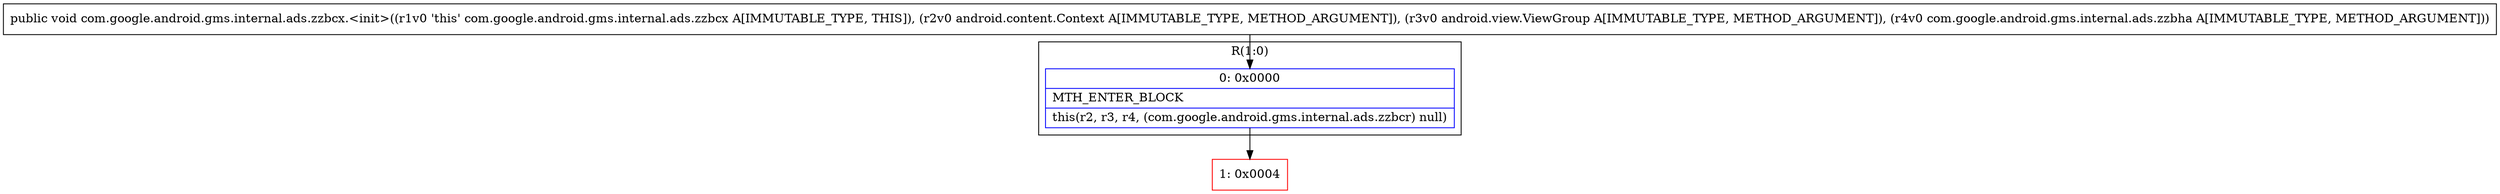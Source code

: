 digraph "CFG forcom.google.android.gms.internal.ads.zzbcx.\<init\>(Landroid\/content\/Context;Landroid\/view\/ViewGroup;Lcom\/google\/android\/gms\/internal\/ads\/zzbha;)V" {
subgraph cluster_Region_2099195493 {
label = "R(1:0)";
node [shape=record,color=blue];
Node_0 [shape=record,label="{0\:\ 0x0000|MTH_ENTER_BLOCK\l|this(r2, r3, r4, (com.google.android.gms.internal.ads.zzbcr) null)\l}"];
}
Node_1 [shape=record,color=red,label="{1\:\ 0x0004}"];
MethodNode[shape=record,label="{public void com.google.android.gms.internal.ads.zzbcx.\<init\>((r1v0 'this' com.google.android.gms.internal.ads.zzbcx A[IMMUTABLE_TYPE, THIS]), (r2v0 android.content.Context A[IMMUTABLE_TYPE, METHOD_ARGUMENT]), (r3v0 android.view.ViewGroup A[IMMUTABLE_TYPE, METHOD_ARGUMENT]), (r4v0 com.google.android.gms.internal.ads.zzbha A[IMMUTABLE_TYPE, METHOD_ARGUMENT])) }"];
MethodNode -> Node_0;
Node_0 -> Node_1;
}

